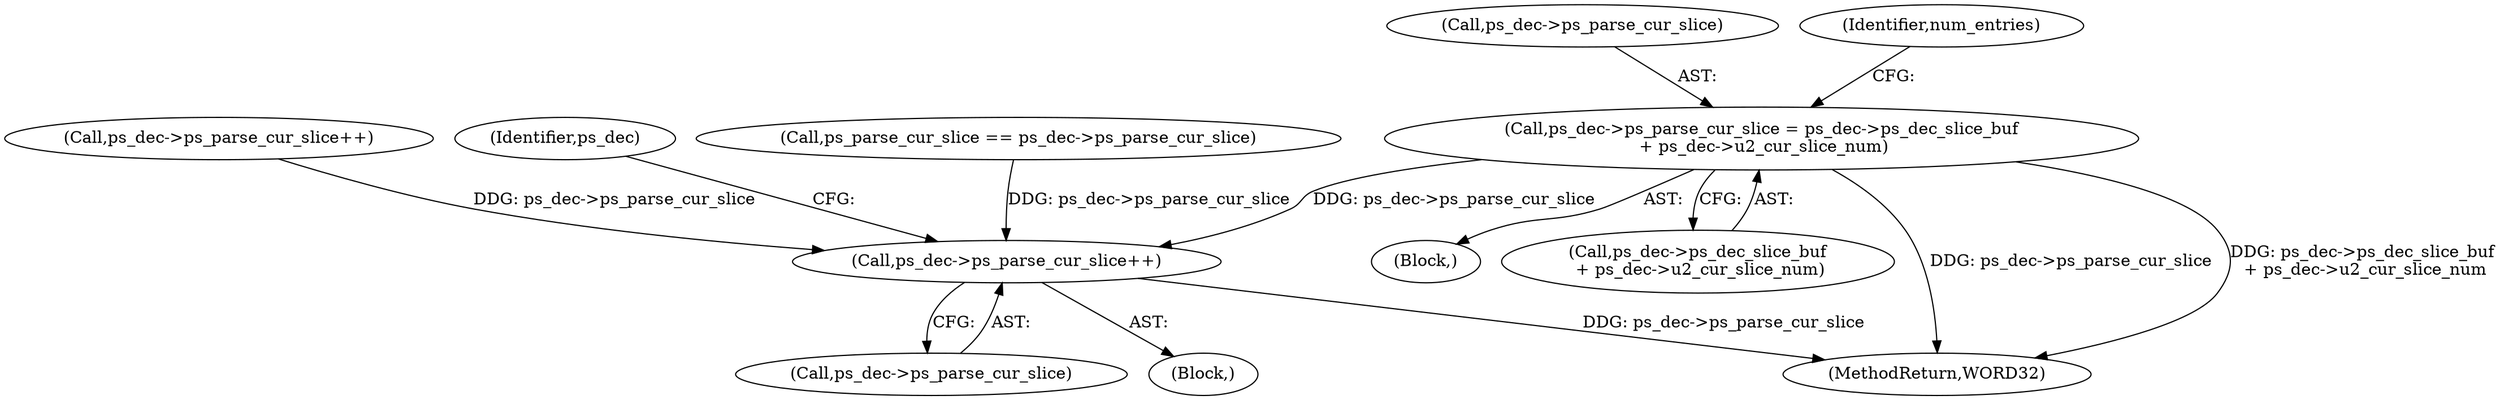 digraph "0_Android_0b23c81c3dd9ec38f7e6806a3955fed1925541a0_1@integer" {
"1000804" [label="(Call,ps_dec->ps_parse_cur_slice = ps_dec->ps_dec_slice_buf\n + ps_dec->u2_cur_slice_num)"];
"1001385" [label="(Call,ps_dec->ps_parse_cur_slice++)"];
"1000805" [label="(Call,ps_dec->ps_parse_cur_slice)"];
"1000820" [label="(Identifier,num_entries)"];
"1000798" [label="(Call,ps_dec->ps_parse_cur_slice++)"];
"1000803" [label="(Block,)"];
"1000808" [label="(Call,ps_dec->ps_dec_slice_buf\n + ps_dec->u2_cur_slice_num)"];
"1001385" [label="(Call,ps_dec->ps_parse_cur_slice++)"];
"1001391" [label="(Identifier,ps_dec)"];
"1001427" [label="(MethodReturn,WORD32)"];
"1001386" [label="(Call,ps_dec->ps_parse_cur_slice)"];
"1000537" [label="(Call,ps_parse_cur_slice == ps_dec->ps_parse_cur_slice)"];
"1001384" [label="(Block,)"];
"1000804" [label="(Call,ps_dec->ps_parse_cur_slice = ps_dec->ps_dec_slice_buf\n + ps_dec->u2_cur_slice_num)"];
"1000804" -> "1000803"  [label="AST: "];
"1000804" -> "1000808"  [label="CFG: "];
"1000805" -> "1000804"  [label="AST: "];
"1000808" -> "1000804"  [label="AST: "];
"1000820" -> "1000804"  [label="CFG: "];
"1000804" -> "1001427"  [label="DDG: ps_dec->ps_parse_cur_slice"];
"1000804" -> "1001427"  [label="DDG: ps_dec->ps_dec_slice_buf\n + ps_dec->u2_cur_slice_num"];
"1000804" -> "1001385"  [label="DDG: ps_dec->ps_parse_cur_slice"];
"1001385" -> "1001384"  [label="AST: "];
"1001385" -> "1001386"  [label="CFG: "];
"1001386" -> "1001385"  [label="AST: "];
"1001391" -> "1001385"  [label="CFG: "];
"1001385" -> "1001427"  [label="DDG: ps_dec->ps_parse_cur_slice"];
"1000798" -> "1001385"  [label="DDG: ps_dec->ps_parse_cur_slice"];
"1000537" -> "1001385"  [label="DDG: ps_dec->ps_parse_cur_slice"];
}
